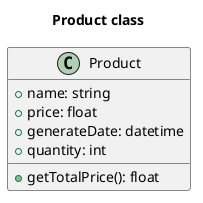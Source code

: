 @startuml

title Product class

class Product {
    +name: string
    +price: float
    +generateDate: datetime
    +quantity: int
    +getTotalPrice(): float
}

hide empty members
@enduml